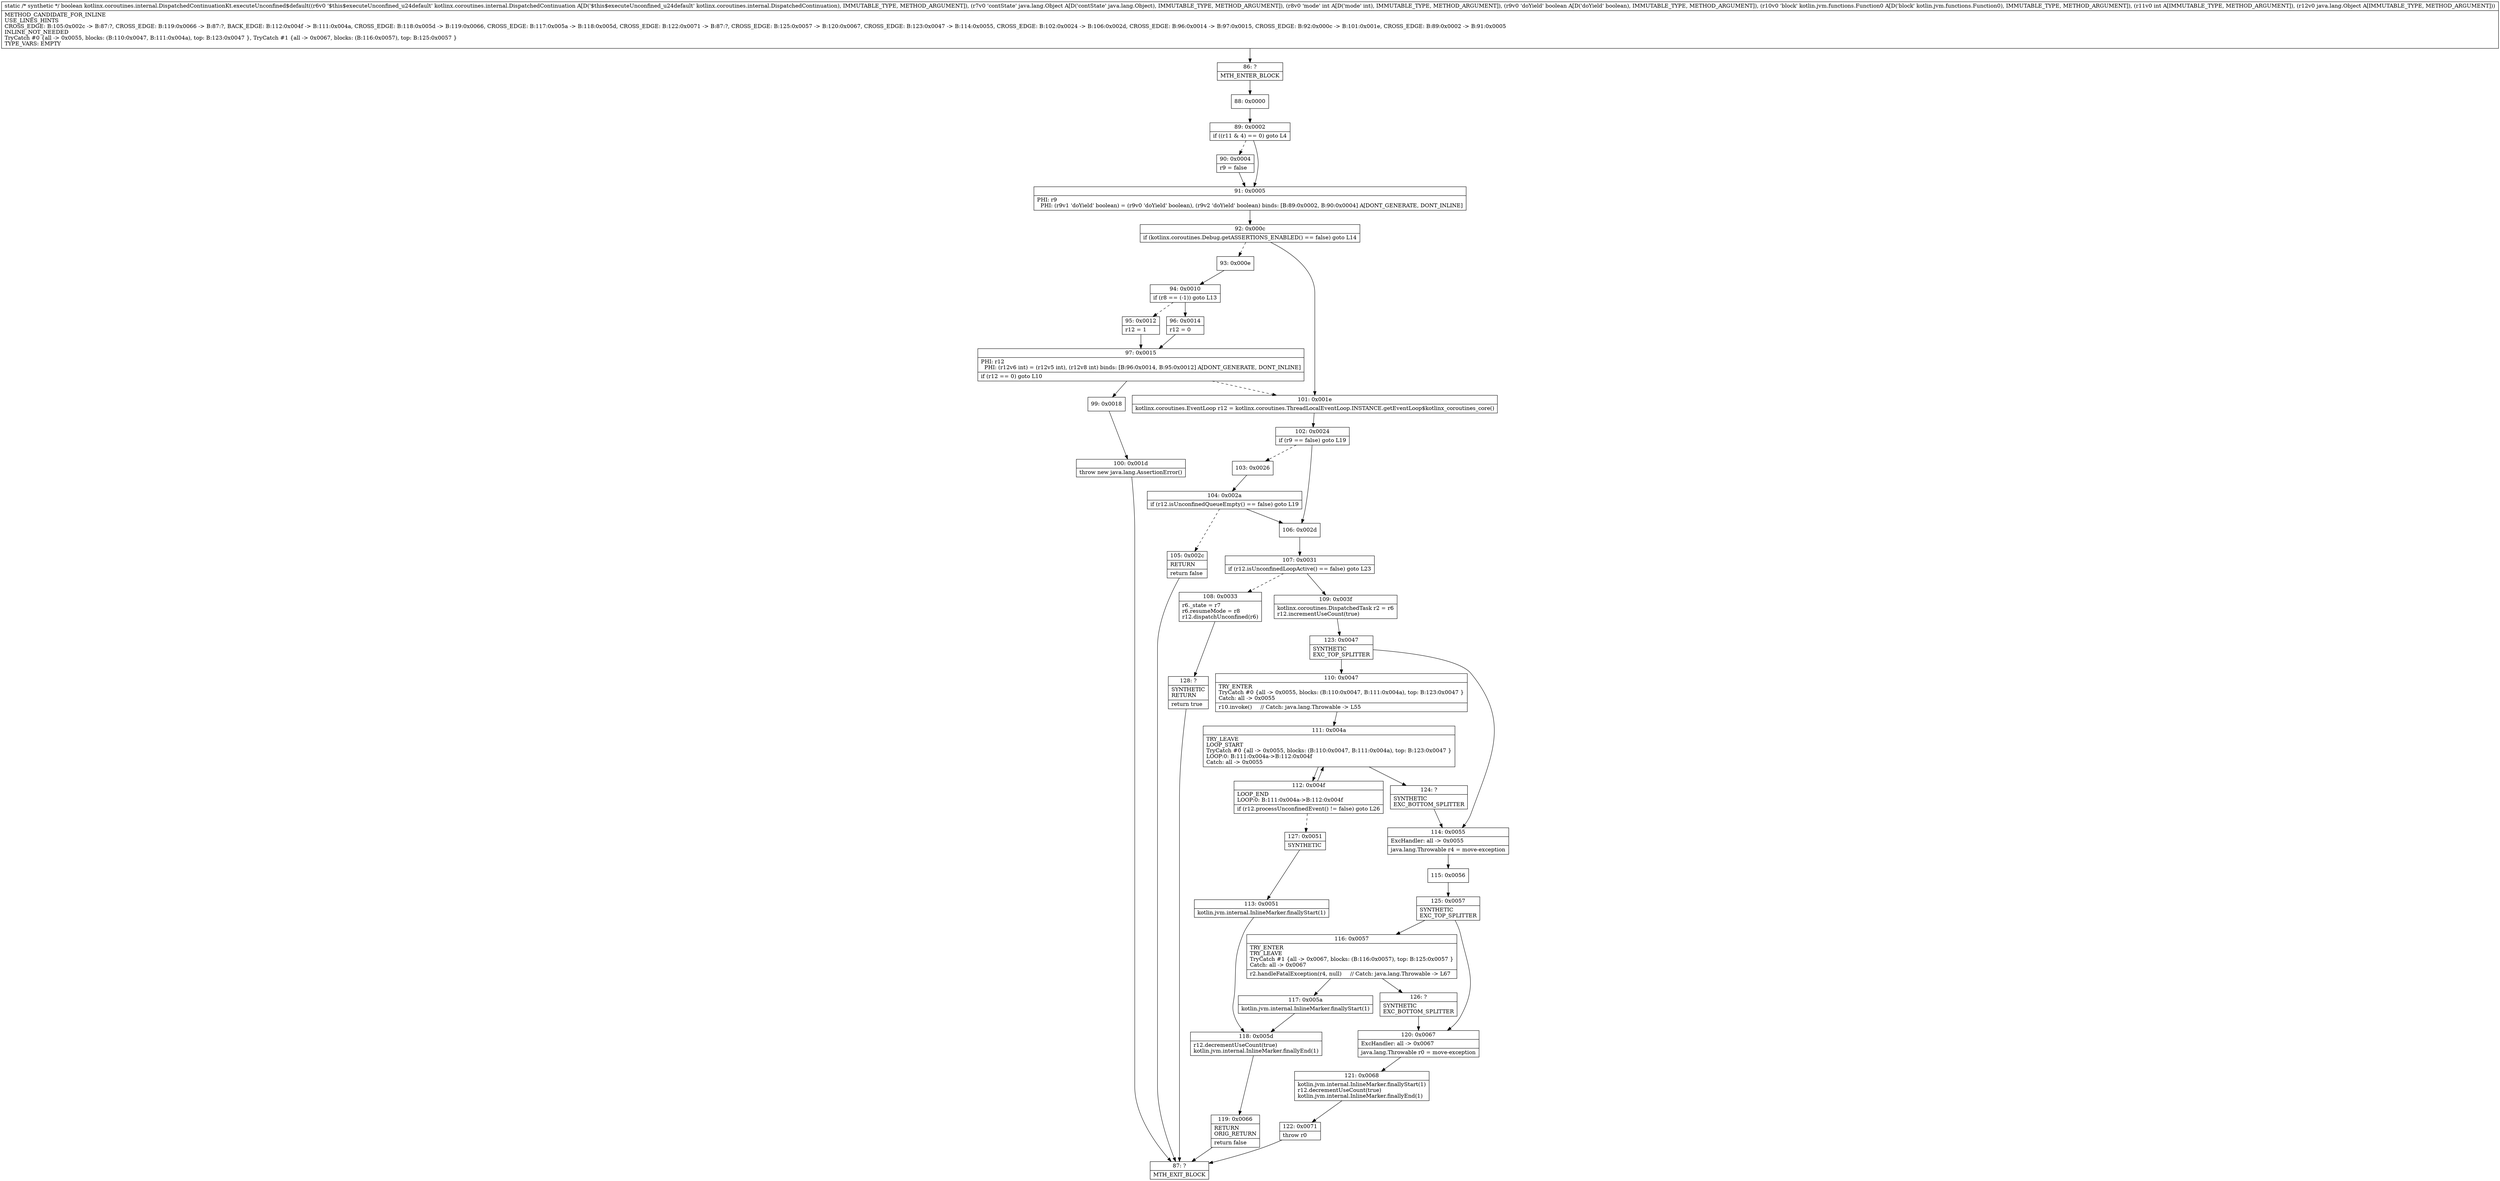 digraph "CFG forkotlinx.coroutines.internal.DispatchedContinuationKt.executeUnconfined$default(Lkotlinx\/coroutines\/internal\/DispatchedContinuation;Ljava\/lang\/Object;IZLkotlin\/jvm\/functions\/Function0;ILjava\/lang\/Object;)Z" {
Node_86 [shape=record,label="{86\:\ ?|MTH_ENTER_BLOCK\l}"];
Node_88 [shape=record,label="{88\:\ 0x0000}"];
Node_89 [shape=record,label="{89\:\ 0x0002|if ((r11 & 4) == 0) goto L4\l}"];
Node_90 [shape=record,label="{90\:\ 0x0004|r9 = false\l}"];
Node_91 [shape=record,label="{91\:\ 0x0005|PHI: r9 \l  PHI: (r9v1 'doYield' boolean) = (r9v0 'doYield' boolean), (r9v2 'doYield' boolean) binds: [B:89:0x0002, B:90:0x0004] A[DONT_GENERATE, DONT_INLINE]\l}"];
Node_92 [shape=record,label="{92\:\ 0x000c|if (kotlinx.coroutines.Debug.getASSERTIONS_ENABLED() == false) goto L14\l}"];
Node_93 [shape=record,label="{93\:\ 0x000e}"];
Node_94 [shape=record,label="{94\:\ 0x0010|if (r8 == (\-1)) goto L13\l}"];
Node_95 [shape=record,label="{95\:\ 0x0012|r12 = 1\l}"];
Node_97 [shape=record,label="{97\:\ 0x0015|PHI: r12 \l  PHI: (r12v6 int) = (r12v5 int), (r12v8 int) binds: [B:96:0x0014, B:95:0x0012] A[DONT_GENERATE, DONT_INLINE]\l|if (r12 == 0) goto L10\l}"];
Node_99 [shape=record,label="{99\:\ 0x0018}"];
Node_100 [shape=record,label="{100\:\ 0x001d|throw new java.lang.AssertionError()\l}"];
Node_87 [shape=record,label="{87\:\ ?|MTH_EXIT_BLOCK\l}"];
Node_96 [shape=record,label="{96\:\ 0x0014|r12 = 0\l}"];
Node_101 [shape=record,label="{101\:\ 0x001e|kotlinx.coroutines.EventLoop r12 = kotlinx.coroutines.ThreadLocalEventLoop.INSTANCE.getEventLoop$kotlinx_coroutines_core()\l}"];
Node_102 [shape=record,label="{102\:\ 0x0024|if (r9 == false) goto L19\l}"];
Node_103 [shape=record,label="{103\:\ 0x0026}"];
Node_104 [shape=record,label="{104\:\ 0x002a|if (r12.isUnconfinedQueueEmpty() == false) goto L19\l}"];
Node_105 [shape=record,label="{105\:\ 0x002c|RETURN\l|return false\l}"];
Node_106 [shape=record,label="{106\:\ 0x002d}"];
Node_107 [shape=record,label="{107\:\ 0x0031|if (r12.isUnconfinedLoopActive() == false) goto L23\l}"];
Node_108 [shape=record,label="{108\:\ 0x0033|r6._state = r7\lr6.resumeMode = r8\lr12.dispatchUnconfined(r6)\l}"];
Node_128 [shape=record,label="{128\:\ ?|SYNTHETIC\lRETURN\l|return true\l}"];
Node_109 [shape=record,label="{109\:\ 0x003f|kotlinx.coroutines.DispatchedTask r2 = r6\lr12.incrementUseCount(true)\l}"];
Node_123 [shape=record,label="{123\:\ 0x0047|SYNTHETIC\lEXC_TOP_SPLITTER\l}"];
Node_110 [shape=record,label="{110\:\ 0x0047|TRY_ENTER\lTryCatch #0 \{all \-\> 0x0055, blocks: (B:110:0x0047, B:111:0x004a), top: B:123:0x0047 \}\lCatch: all \-\> 0x0055\l|r10.invoke()     \/\/ Catch: java.lang.Throwable \-\> L55\l}"];
Node_111 [shape=record,label="{111\:\ 0x004a|TRY_LEAVE\lLOOP_START\lTryCatch #0 \{all \-\> 0x0055, blocks: (B:110:0x0047, B:111:0x004a), top: B:123:0x0047 \}\lLOOP:0: B:111:0x004a\-\>B:112:0x004f\lCatch: all \-\> 0x0055\l}"];
Node_112 [shape=record,label="{112\:\ 0x004f|LOOP_END\lLOOP:0: B:111:0x004a\-\>B:112:0x004f\l|if (r12.processUnconfinedEvent() != false) goto L26\l}"];
Node_127 [shape=record,label="{127\:\ 0x0051|SYNTHETIC\l}"];
Node_113 [shape=record,label="{113\:\ 0x0051|kotlin.jvm.internal.InlineMarker.finallyStart(1)\l}"];
Node_118 [shape=record,label="{118\:\ 0x005d|r12.decrementUseCount(true)\lkotlin.jvm.internal.InlineMarker.finallyEnd(1)\l}"];
Node_119 [shape=record,label="{119\:\ 0x0066|RETURN\lORIG_RETURN\l|return false\l}"];
Node_124 [shape=record,label="{124\:\ ?|SYNTHETIC\lEXC_BOTTOM_SPLITTER\l}"];
Node_114 [shape=record,label="{114\:\ 0x0055|ExcHandler: all \-\> 0x0055\l|java.lang.Throwable r4 = move\-exception\l}"];
Node_115 [shape=record,label="{115\:\ 0x0056}"];
Node_125 [shape=record,label="{125\:\ 0x0057|SYNTHETIC\lEXC_TOP_SPLITTER\l}"];
Node_116 [shape=record,label="{116\:\ 0x0057|TRY_ENTER\lTRY_LEAVE\lTryCatch #1 \{all \-\> 0x0067, blocks: (B:116:0x0057), top: B:125:0x0057 \}\lCatch: all \-\> 0x0067\l|r2.handleFatalException(r4, null)     \/\/ Catch: java.lang.Throwable \-\> L67\l}"];
Node_117 [shape=record,label="{117\:\ 0x005a|kotlin.jvm.internal.InlineMarker.finallyStart(1)\l}"];
Node_126 [shape=record,label="{126\:\ ?|SYNTHETIC\lEXC_BOTTOM_SPLITTER\l}"];
Node_120 [shape=record,label="{120\:\ 0x0067|ExcHandler: all \-\> 0x0067\l|java.lang.Throwable r0 = move\-exception\l}"];
Node_121 [shape=record,label="{121\:\ 0x0068|kotlin.jvm.internal.InlineMarker.finallyStart(1)\lr12.decrementUseCount(true)\lkotlin.jvm.internal.InlineMarker.finallyEnd(1)\l}"];
Node_122 [shape=record,label="{122\:\ 0x0071|throw r0\l}"];
MethodNode[shape=record,label="{static \/* synthetic *\/ boolean kotlinx.coroutines.internal.DispatchedContinuationKt.executeUnconfined$default((r6v0 '$this$executeUnconfined_u24default' kotlinx.coroutines.internal.DispatchedContinuation A[D('$this$executeUnconfined_u24default' kotlinx.coroutines.internal.DispatchedContinuation), IMMUTABLE_TYPE, METHOD_ARGUMENT]), (r7v0 'contState' java.lang.Object A[D('contState' java.lang.Object), IMMUTABLE_TYPE, METHOD_ARGUMENT]), (r8v0 'mode' int A[D('mode' int), IMMUTABLE_TYPE, METHOD_ARGUMENT]), (r9v0 'doYield' boolean A[D('doYield' boolean), IMMUTABLE_TYPE, METHOD_ARGUMENT]), (r10v0 'block' kotlin.jvm.functions.Function0 A[D('block' kotlin.jvm.functions.Function0), IMMUTABLE_TYPE, METHOD_ARGUMENT]), (r11v0 int A[IMMUTABLE_TYPE, METHOD_ARGUMENT]), (r12v0 java.lang.Object A[IMMUTABLE_TYPE, METHOD_ARGUMENT]))  | METHOD_CANDIDATE_FOR_INLINE\lUSE_LINES_HINTS\lCROSS_EDGE: B:105:0x002c \-\> B:87:?, CROSS_EDGE: B:119:0x0066 \-\> B:87:?, BACK_EDGE: B:112:0x004f \-\> B:111:0x004a, CROSS_EDGE: B:118:0x005d \-\> B:119:0x0066, CROSS_EDGE: B:117:0x005a \-\> B:118:0x005d, CROSS_EDGE: B:122:0x0071 \-\> B:87:?, CROSS_EDGE: B:125:0x0057 \-\> B:120:0x0067, CROSS_EDGE: B:123:0x0047 \-\> B:114:0x0055, CROSS_EDGE: B:102:0x0024 \-\> B:106:0x002d, CROSS_EDGE: B:96:0x0014 \-\> B:97:0x0015, CROSS_EDGE: B:92:0x000c \-\> B:101:0x001e, CROSS_EDGE: B:89:0x0002 \-\> B:91:0x0005\lINLINE_NOT_NEEDED\lTryCatch #0 \{all \-\> 0x0055, blocks: (B:110:0x0047, B:111:0x004a), top: B:123:0x0047 \}, TryCatch #1 \{all \-\> 0x0067, blocks: (B:116:0x0057), top: B:125:0x0057 \}\lTYPE_VARS: EMPTY\l}"];
MethodNode -> Node_86;Node_86 -> Node_88;
Node_88 -> Node_89;
Node_89 -> Node_90[style=dashed];
Node_89 -> Node_91;
Node_90 -> Node_91;
Node_91 -> Node_92;
Node_92 -> Node_93[style=dashed];
Node_92 -> Node_101;
Node_93 -> Node_94;
Node_94 -> Node_95[style=dashed];
Node_94 -> Node_96;
Node_95 -> Node_97;
Node_97 -> Node_99;
Node_97 -> Node_101[style=dashed];
Node_99 -> Node_100;
Node_100 -> Node_87;
Node_96 -> Node_97;
Node_101 -> Node_102;
Node_102 -> Node_103[style=dashed];
Node_102 -> Node_106;
Node_103 -> Node_104;
Node_104 -> Node_105[style=dashed];
Node_104 -> Node_106;
Node_105 -> Node_87;
Node_106 -> Node_107;
Node_107 -> Node_108[style=dashed];
Node_107 -> Node_109;
Node_108 -> Node_128;
Node_128 -> Node_87;
Node_109 -> Node_123;
Node_123 -> Node_110;
Node_123 -> Node_114;
Node_110 -> Node_111;
Node_111 -> Node_112;
Node_111 -> Node_124;
Node_112 -> Node_111;
Node_112 -> Node_127[style=dashed];
Node_127 -> Node_113;
Node_113 -> Node_118;
Node_118 -> Node_119;
Node_119 -> Node_87;
Node_124 -> Node_114;
Node_114 -> Node_115;
Node_115 -> Node_125;
Node_125 -> Node_116;
Node_125 -> Node_120;
Node_116 -> Node_117;
Node_116 -> Node_126;
Node_117 -> Node_118;
Node_126 -> Node_120;
Node_120 -> Node_121;
Node_121 -> Node_122;
Node_122 -> Node_87;
}


